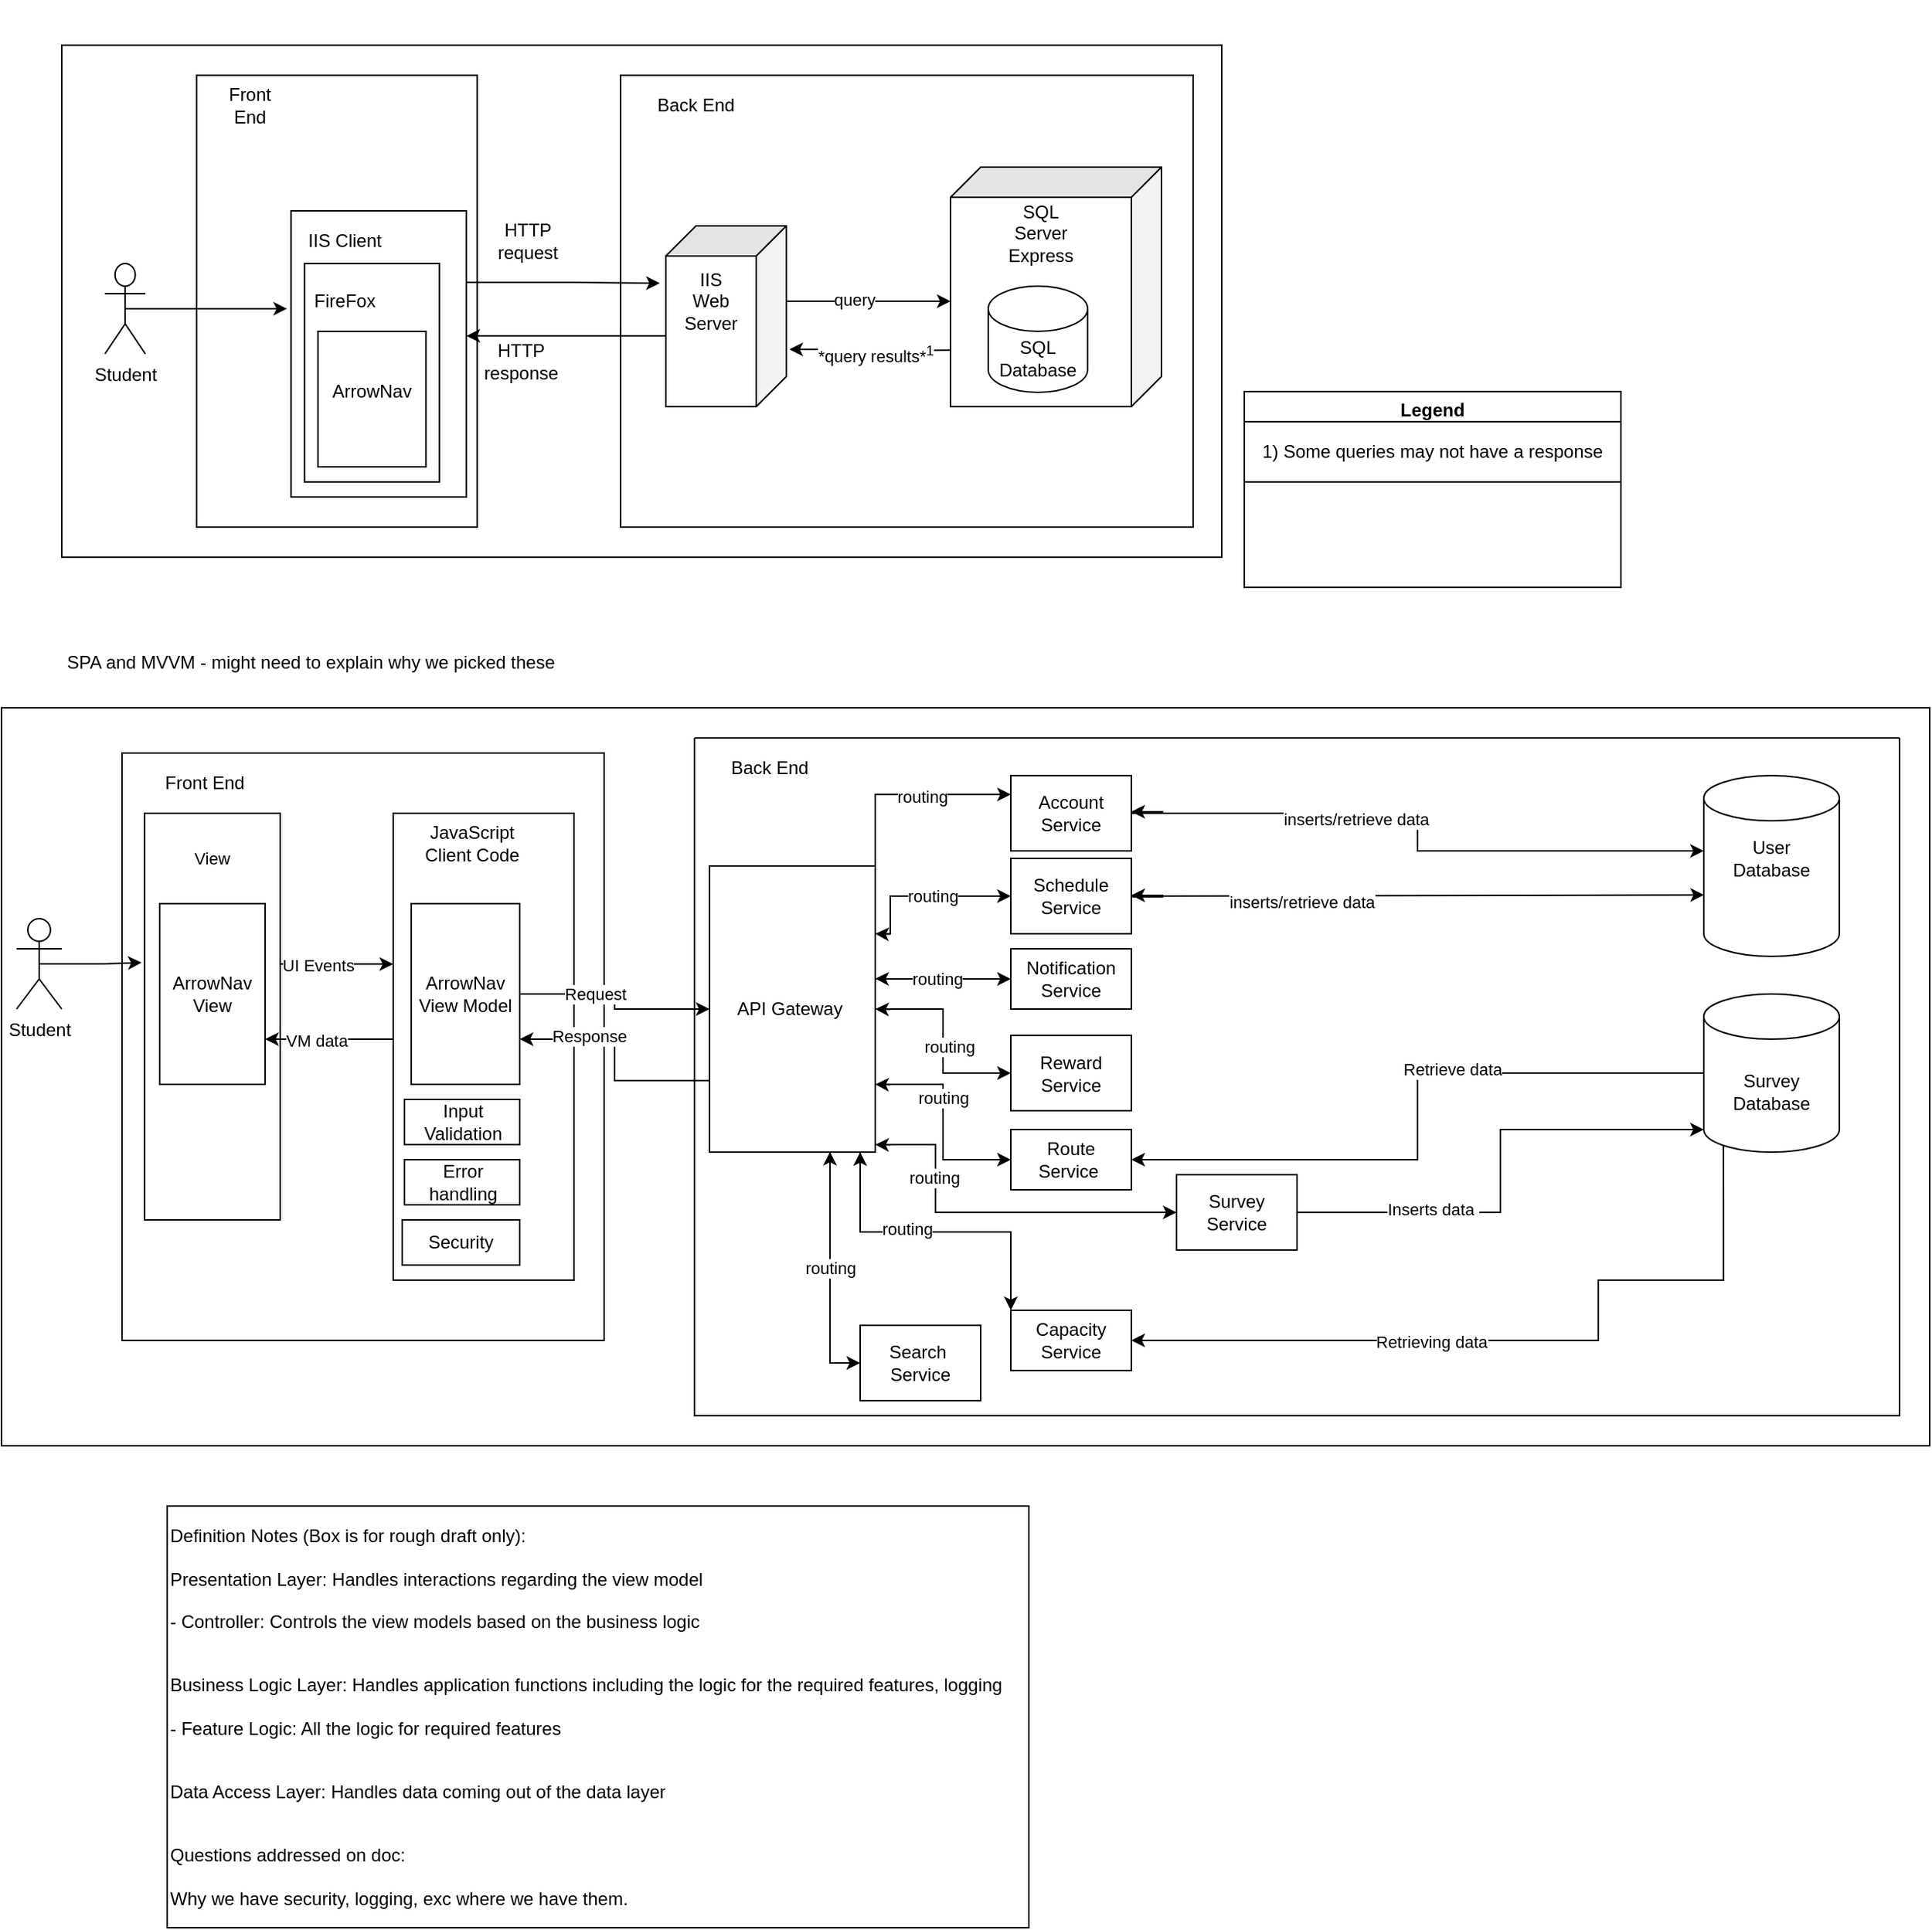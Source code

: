 <mxfile version="15.4.1" type="google" pages="2"><diagram id="nlXUCPR5EnRUPgxsBw5m" name="Page-1"><mxGraphModel dx="1504" dy="642" grid="1" gridSize="10" guides="1" tooltips="1" connect="1" arrows="1" fold="1" page="1" pageScale="1" pageWidth="850" pageHeight="1100" background="none" math="0" shadow="0"><root><mxCell id="0"/><mxCell id="1" parent="0"/><mxCell id="jW0l8zHTGlnpKgaPyBGD-9" value="" style="group" parent="1" vertex="1" connectable="0"><mxGeometry x="80" y="10" width="770" height="370" as="geometry"/></mxCell><mxCell id="jW0l8zHTGlnpKgaPyBGD-4" value="" style="rounded=0;whiteSpace=wrap;html=1;" parent="jW0l8zHTGlnpKgaPyBGD-9" vertex="1"><mxGeometry y="30" width="770" height="340" as="geometry"/></mxCell><mxCell id="jW0l8zHTGlnpKgaPyBGD-13" value="" style="rounded=0;whiteSpace=wrap;html=1;" parent="jW0l8zHTGlnpKgaPyBGD-9" vertex="1"><mxGeometry x="89.535" y="50" width="186.233" height="300" as="geometry"/></mxCell><mxCell id="jW0l8zHTGlnpKgaPyBGD-14" value="Front End" style="text;html=1;strokeColor=none;fillColor=none;align=center;verticalAlign=middle;whiteSpace=wrap;rounded=0;" parent="jW0l8zHTGlnpKgaPyBGD-9" vertex="1"><mxGeometry x="98.488" y="60" width="53.721" height="20" as="geometry"/></mxCell><mxCell id="jW0l8zHTGlnpKgaPyBGD-20" value="" style="rounded=0;whiteSpace=wrap;html=1;" parent="jW0l8zHTGlnpKgaPyBGD-9" vertex="1"><mxGeometry x="152.209" y="140" width="116.395" height="190" as="geometry"/></mxCell><mxCell id="jW0l8zHTGlnpKgaPyBGD-23" value="HTTP request" style="text;html=1;strokeColor=none;fillColor=none;align=center;verticalAlign=middle;whiteSpace=wrap;rounded=0;" parent="jW0l8zHTGlnpKgaPyBGD-9" vertex="1"><mxGeometry x="286.512" y="150" width="44.767" height="20" as="geometry"/></mxCell><mxCell id="jW0l8zHTGlnpKgaPyBGD-24" value="HTTP response" style="text;html=1;strokeColor=none;fillColor=none;align=center;verticalAlign=middle;whiteSpace=wrap;rounded=0;" parent="jW0l8zHTGlnpKgaPyBGD-9" vertex="1"><mxGeometry x="286.512" y="230" width="35.814" height="20" as="geometry"/></mxCell><mxCell id="jW0l8zHTGlnpKgaPyBGD-38" style="edgeStyle=orthogonalEdgeStyle;rounded=0;orthogonalLoop=1;jettySize=auto;html=1;exitX=0.5;exitY=0.5;exitDx=0;exitDy=0;exitPerimeter=0;entryX=-0.023;entryY=0.342;entryDx=0;entryDy=0;entryPerimeter=0;" parent="jW0l8zHTGlnpKgaPyBGD-9" source="jW0l8zHTGlnpKgaPyBGD-26" target="jW0l8zHTGlnpKgaPyBGD-20" edge="1"><mxGeometry relative="1" as="geometry"/></mxCell><mxCell id="jW0l8zHTGlnpKgaPyBGD-26" value="Student" style="shape=umlActor;verticalLabelPosition=bottom;verticalAlign=top;html=1;outlineConnect=0;" parent="jW0l8zHTGlnpKgaPyBGD-9" vertex="1"><mxGeometry x="28.651" y="175" width="26.86" height="60" as="geometry"/></mxCell><mxCell id="jW0l8zHTGlnpKgaPyBGD-27" value="IIS Client" style="text;html=1;strokeColor=none;fillColor=none;align=center;verticalAlign=middle;whiteSpace=wrap;rounded=0;" parent="jW0l8zHTGlnpKgaPyBGD-9" vertex="1"><mxGeometry x="161.163" y="150" width="53.721" height="20" as="geometry"/></mxCell><mxCell id="jW0l8zHTGlnpKgaPyBGD-28" value="" style="rounded=0;whiteSpace=wrap;html=1;" parent="jW0l8zHTGlnpKgaPyBGD-9" vertex="1"><mxGeometry x="161.163" y="175" width="89.535" height="145" as="geometry"/></mxCell><mxCell id="jW0l8zHTGlnpKgaPyBGD-31" value="FireFox" style="text;html=1;strokeColor=none;fillColor=none;align=center;verticalAlign=middle;whiteSpace=wrap;rounded=0;" parent="jW0l8zHTGlnpKgaPyBGD-9" vertex="1"><mxGeometry x="170.116" y="190" width="35.814" height="20" as="geometry"/></mxCell><mxCell id="jW0l8zHTGlnpKgaPyBGD-32" value="" style="rounded=0;whiteSpace=wrap;html=1;" parent="jW0l8zHTGlnpKgaPyBGD-9" vertex="1"><mxGeometry x="170.116" y="220" width="71.628" height="90" as="geometry"/></mxCell><mxCell id="jW0l8zHTGlnpKgaPyBGD-33" value="ArrowNav" style="text;html=1;strokeColor=none;fillColor=none;align=center;verticalAlign=middle;whiteSpace=wrap;rounded=0;" parent="jW0l8zHTGlnpKgaPyBGD-9" vertex="1"><mxGeometry x="188.023" y="250" width="35.814" height="20" as="geometry"/></mxCell><mxCell id="jW0l8zHTGlnpKgaPyBGD-8" value="" style="group" parent="1" vertex="1" connectable="0"><mxGeometry x="451" y="60" width="470" height="300" as="geometry"/></mxCell><mxCell id="jW0l8zHTGlnpKgaPyBGD-6" value="" style="rounded=0;whiteSpace=wrap;html=1;" parent="jW0l8zHTGlnpKgaPyBGD-8" vertex="1"><mxGeometry width="380" height="300" as="geometry"/></mxCell><mxCell id="jW0l8zHTGlnpKgaPyBGD-7" value="Back End" style="text;html=1;strokeColor=none;fillColor=none;align=center;verticalAlign=middle;whiteSpace=wrap;rounded=0;" parent="jW0l8zHTGlnpKgaPyBGD-8" vertex="1"><mxGeometry x="20" y="10" width="60" height="20" as="geometry"/></mxCell><mxCell id="jW0l8zHTGlnpKgaPyBGD-40" style="edgeStyle=orthogonalEdgeStyle;rounded=0;orthogonalLoop=1;jettySize=auto;html=1;exitX=0;exitY=0;exitDx=0;exitDy=82.5;exitPerimeter=0;entryX=0.683;entryY=-0.025;entryDx=0;entryDy=0;entryPerimeter=0;" parent="jW0l8zHTGlnpKgaPyBGD-8" target="jW0l8zHTGlnpKgaPyBGD-11" edge="1"><mxGeometry relative="1" as="geometry"><mxPoint x="219" y="182.5" as="sourcePoint"/></mxGeometry></mxCell><mxCell id="jW0l8zHTGlnpKgaPyBGD-41" value="*query results*&lt;sup&gt;1&lt;/sup&gt;" style="edgeLabel;html=1;align=center;verticalAlign=middle;resizable=0;points=[];" parent="jW0l8zHTGlnpKgaPyBGD-40" vertex="1" connectable="0"><mxGeometry x="0.096" y="4" relative="1" as="geometry"><mxPoint x="8" y="-1" as="offset"/></mxGeometry></mxCell><mxCell id="jW0l8zHTGlnpKgaPyBGD-25" style="edgeStyle=orthogonalEdgeStyle;rounded=0;orthogonalLoop=1;jettySize=auto;html=1;exitX=0;exitY=0;exitDx=50;exitDy=0;exitPerimeter=0;entryX=0;entryY=0.417;entryDx=0;entryDy=0;entryPerimeter=0;" parent="jW0l8zHTGlnpKgaPyBGD-8" source="jW0l8zHTGlnpKgaPyBGD-11" edge="1"><mxGeometry relative="1" as="geometry"><mxPoint x="219" y="150.04" as="targetPoint"/></mxGeometry></mxCell><mxCell id="jW0l8zHTGlnpKgaPyBGD-39" value="query&lt;br&gt;" style="edgeLabel;html=1;align=center;verticalAlign=middle;resizable=0;points=[];" parent="jW0l8zHTGlnpKgaPyBGD-25" vertex="1" connectable="0"><mxGeometry x="-0.178" y="1" relative="1" as="geometry"><mxPoint as="offset"/></mxGeometry></mxCell><mxCell id="jW0l8zHTGlnpKgaPyBGD-11" value="" style="shape=cube;whiteSpace=wrap;html=1;boundedLbl=1;backgroundOutline=1;darkOpacity=0.05;darkOpacity2=0.1;rotation=90;" parent="jW0l8zHTGlnpKgaPyBGD-8" vertex="1"><mxGeometry x="10" y="120" width="120" height="80" as="geometry"/></mxCell><mxCell id="jW0l8zHTGlnpKgaPyBGD-12" value="IIS Web Server" style="text;html=1;strokeColor=none;fillColor=none;align=center;verticalAlign=middle;whiteSpace=wrap;rounded=0;" parent="jW0l8zHTGlnpKgaPyBGD-8" vertex="1"><mxGeometry x="40" y="140" width="40" height="20" as="geometry"/></mxCell><mxCell id="ugOuJGQpC6Af6s9V5aaK-6" value="" style="shape=cube;whiteSpace=wrap;html=1;boundedLbl=1;backgroundOutline=1;darkOpacity=0.05;darkOpacity2=0.1;rotation=90;" parent="jW0l8zHTGlnpKgaPyBGD-8" vertex="1"><mxGeometry x="209.5" y="70.5" width="159" height="140" as="geometry"/></mxCell><mxCell id="ugOuJGQpC6Af6s9V5aaK-18" value="SQL Server Express" style="text;html=1;strokeColor=none;fillColor=none;align=center;verticalAlign=middle;whiteSpace=wrap;rounded=0;" parent="jW0l8zHTGlnpKgaPyBGD-8" vertex="1"><mxGeometry x="249" y="90" width="60" height="30" as="geometry"/></mxCell><mxCell id="ugOuJGQpC6Af6s9V5aaK-5" value="SQL Database" style="shape=cylinder3;whiteSpace=wrap;html=1;boundedLbl=1;backgroundOutline=1;size=15;" parent="jW0l8zHTGlnpKgaPyBGD-8" vertex="1"><mxGeometry x="244" y="140" width="66" height="70.5" as="geometry"/></mxCell><mxCell id="jW0l8zHTGlnpKgaPyBGD-36" style="edgeStyle=orthogonalEdgeStyle;rounded=0;orthogonalLoop=1;jettySize=auto;html=1;exitX=1;exitY=0.25;exitDx=0;exitDy=0;entryX=0.317;entryY=1.05;entryDx=0;entryDy=0;entryPerimeter=0;" parent="1" source="jW0l8zHTGlnpKgaPyBGD-20" target="jW0l8zHTGlnpKgaPyBGD-11" edge="1"><mxGeometry relative="1" as="geometry"/></mxCell><mxCell id="jW0l8zHTGlnpKgaPyBGD-37" style="edgeStyle=orthogonalEdgeStyle;rounded=0;orthogonalLoop=1;jettySize=auto;html=1;exitX=0;exitY=0;exitDx=70;exitDy=80;exitPerimeter=0;entryX=1;entryY=0.437;entryDx=0;entryDy=0;entryPerimeter=0;" parent="1" source="jW0l8zHTGlnpKgaPyBGD-11" target="jW0l8zHTGlnpKgaPyBGD-20" edge="1"><mxGeometry relative="1" as="geometry"><mxPoint x="390" y="230" as="targetPoint"/><Array as="points"><mxPoint x="481" y="233"/></Array></mxGeometry></mxCell><mxCell id="jW0l8zHTGlnpKgaPyBGD-45" value="" style="rounded=0;whiteSpace=wrap;html=1;" parent="1" vertex="1"><mxGeometry x="40" y="480" width="1280" height="490" as="geometry"/></mxCell><mxCell id="jW0l8zHTGlnpKgaPyBGD-47" value="SPA and MVVM - might need to explain why we picked these" style="text;html=1;align=center;verticalAlign=middle;resizable=0;points=[];autosize=1;strokeColor=none;fillColor=none;" parent="1" vertex="1"><mxGeometry x="75" y="440" width="340" height="20" as="geometry"/></mxCell><mxCell id="jW0l8zHTGlnpKgaPyBGD-48" value="" style="swimlane;startSize=0;" parent="1" vertex="1"><mxGeometry x="500" y="500" width="800" height="450" as="geometry"/></mxCell><mxCell id="jW0l8zHTGlnpKgaPyBGD-49" value="Back End" style="text;html=1;strokeColor=none;fillColor=none;align=center;verticalAlign=middle;whiteSpace=wrap;rounded=0;" parent="jW0l8zHTGlnpKgaPyBGD-48" vertex="1"><mxGeometry x="20" y="10" width="60" height="20" as="geometry"/></mxCell><mxCell id="ugOuJGQpC6Af6s9V5aaK-43" value="" style="group" parent="jW0l8zHTGlnpKgaPyBGD-48" vertex="1" connectable="0"><mxGeometry x="670" y="25" width="90" height="250" as="geometry"/></mxCell><mxCell id="jW0l8zHTGlnpKgaPyBGD-50" value="" style="shape=cylinder3;whiteSpace=wrap;html=1;boundedLbl=1;backgroundOutline=1;size=15;" parent="ugOuJGQpC6Af6s9V5aaK-43" vertex="1"><mxGeometry width="90" height="120" as="geometry"/></mxCell><mxCell id="ugOuJGQpC6Af6s9V5aaK-34" value="User Database" style="text;html=1;strokeColor=none;fillColor=none;align=center;verticalAlign=middle;whiteSpace=wrap;rounded=0;" parent="ugOuJGQpC6Af6s9V5aaK-43" vertex="1"><mxGeometry x="15" y="40" width="60" height="30" as="geometry"/></mxCell><mxCell id="hqp8O77ivSaCshjOt2hT-14" value="Survey Database" style="shape=cylinder3;whiteSpace=wrap;html=1;boundedLbl=1;backgroundOutline=1;size=15;" parent="ugOuJGQpC6Af6s9V5aaK-43" vertex="1"><mxGeometry y="145" width="90" height="105" as="geometry"/></mxCell><mxCell id="hqp8O77ivSaCshjOt2hT-1" value="&lt;span&gt;Search&amp;nbsp;&lt;/span&gt;&lt;br&gt;&lt;span&gt;Service&lt;/span&gt;" style="rounded=0;whiteSpace=wrap;html=1;" parent="jW0l8zHTGlnpKgaPyBGD-48" vertex="1"><mxGeometry x="110" y="390" width="80" height="50" as="geometry"/></mxCell><mxCell id="hqp8O77ivSaCshjOt2hT-10" style="edgeStyle=orthogonalEdgeStyle;rounded=0;orthogonalLoop=1;jettySize=auto;html=1;exitX=1;exitY=0.5;exitDx=0;exitDy=0;entryX=0;entryY=0.417;entryDx=0;entryDy=0;entryPerimeter=0;" parent="jW0l8zHTGlnpKgaPyBGD-48" source="hqp8O77ivSaCshjOt2hT-2" target="jW0l8zHTGlnpKgaPyBGD-50" edge="1"><mxGeometry relative="1" as="geometry"/></mxCell><mxCell id="hqp8O77ivSaCshjOt2hT-61" value="inserts/retrieve data" style="edgeLabel;html=1;align=center;verticalAlign=middle;resizable=0;points=[];" parent="hqp8O77ivSaCshjOt2hT-10" connectable="0" vertex="1"><mxGeometry x="-0.263" y="-4" relative="1" as="geometry"><mxPoint as="offset"/></mxGeometry></mxCell><mxCell id="hqp8O77ivSaCshjOt2hT-2" value="&lt;span&gt;Account Service&lt;/span&gt;" style="rounded=0;whiteSpace=wrap;html=1;" parent="jW0l8zHTGlnpKgaPyBGD-48" vertex="1"><mxGeometry x="210" y="25" width="80" height="50" as="geometry"/></mxCell><mxCell id="hqp8O77ivSaCshjOt2hT-11" style="edgeStyle=orthogonalEdgeStyle;rounded=0;orthogonalLoop=1;jettySize=auto;html=1;exitX=1;exitY=0.5;exitDx=0;exitDy=0;entryX=0.002;entryY=0.66;entryDx=0;entryDy=0;entryPerimeter=0;" parent="jW0l8zHTGlnpKgaPyBGD-48" source="hqp8O77ivSaCshjOt2hT-3" target="jW0l8zHTGlnpKgaPyBGD-50" edge="1"><mxGeometry relative="1" as="geometry"><Array as="points"><mxPoint x="670" y="104"/></Array></mxGeometry></mxCell><mxCell id="hqp8O77ivSaCshjOt2hT-62" value="inserts/retrieve data" style="edgeLabel;html=1;align=center;verticalAlign=middle;resizable=0;points=[];" parent="hqp8O77ivSaCshjOt2hT-11" connectable="0" vertex="1"><mxGeometry x="-0.407" y="-4" relative="1" as="geometry"><mxPoint as="offset"/></mxGeometry></mxCell><mxCell id="hqp8O77ivSaCshjOt2hT-3" value="Schedule Service" style="rounded=0;whiteSpace=wrap;html=1;" parent="jW0l8zHTGlnpKgaPyBGD-48" vertex="1"><mxGeometry x="210" y="80" width="80" height="50" as="geometry"/></mxCell><mxCell id="hqp8O77ivSaCshjOt2hT-8" value="Notification Service" style="rounded=0;whiteSpace=wrap;html=1;" parent="jW0l8zHTGlnpKgaPyBGD-48" vertex="1"><mxGeometry x="210" y="140" width="80" height="40" as="geometry"/></mxCell><mxCell id="hqp8O77ivSaCshjOt2hT-9" value="Route Service&amp;nbsp;" style="rounded=0;whiteSpace=wrap;html=1;" parent="jW0l8zHTGlnpKgaPyBGD-48" vertex="1"><mxGeometry x="210" y="260" width="80" height="40" as="geometry"/></mxCell><mxCell id="hqp8O77ivSaCshjOt2hT-4" value="Reward Service" style="rounded=0;whiteSpace=wrap;html=1;" parent="jW0l8zHTGlnpKgaPyBGD-48" vertex="1"><mxGeometry x="210" y="197.5" width="80" height="50" as="geometry"/></mxCell><mxCell id="hqp8O77ivSaCshjOt2hT-13" value="Capacity Service" style="rounded=0;whiteSpace=wrap;html=1;" parent="jW0l8zHTGlnpKgaPyBGD-48" vertex="1"><mxGeometry x="210" y="380" width="80" height="40" as="geometry"/></mxCell><mxCell id="hqp8O77ivSaCshjOt2hT-20" style="edgeStyle=orthogonalEdgeStyle;rounded=0;orthogonalLoop=1;jettySize=auto;html=1;exitX=1;exitY=0.5;exitDx=0;exitDy=0;entryX=0;entryY=1;entryDx=0;entryDy=-15;entryPerimeter=0;" parent="jW0l8zHTGlnpKgaPyBGD-48" source="hqp8O77ivSaCshjOt2hT-18" target="hqp8O77ivSaCshjOt2hT-14" edge="1"><mxGeometry relative="1" as="geometry"/></mxCell><mxCell id="hqp8O77ivSaCshjOt2hT-49" value="Inserts data&amp;nbsp;" style="edgeLabel;html=1;align=center;verticalAlign=middle;resizable=0;points=[];" parent="hqp8O77ivSaCshjOt2hT-20" connectable="0" vertex="1"><mxGeometry x="-0.442" y="2" relative="1" as="geometry"><mxPoint x="-1" as="offset"/></mxGeometry></mxCell><mxCell id="hqp8O77ivSaCshjOt2hT-18" value="Survey Service" style="rounded=0;whiteSpace=wrap;html=1;" parent="jW0l8zHTGlnpKgaPyBGD-48" vertex="1"><mxGeometry x="320" y="290" width="80" height="50" as="geometry"/></mxCell><mxCell id="hqp8O77ivSaCshjOt2hT-23" style="edgeStyle=orthogonalEdgeStyle;rounded=0;orthogonalLoop=1;jettySize=auto;html=1;exitX=1;exitY=0;exitDx=0;exitDy=0;entryX=0;entryY=0.25;entryDx=0;entryDy=0;" parent="jW0l8zHTGlnpKgaPyBGD-48" source="hqp8O77ivSaCshjOt2hT-22" target="hqp8O77ivSaCshjOt2hT-2" edge="1"><mxGeometry relative="1" as="geometry"/></mxCell><mxCell id="hqp8O77ivSaCshjOt2hT-40" value="routing" style="edgeLabel;html=1;align=center;verticalAlign=middle;resizable=0;points=[];" parent="hqp8O77ivSaCshjOt2hT-23" connectable="0" vertex="1"><mxGeometry x="0.145" y="-1" relative="1" as="geometry"><mxPoint as="offset"/></mxGeometry></mxCell><mxCell id="hqp8O77ivSaCshjOt2hT-24" style="edgeStyle=orthogonalEdgeStyle;rounded=0;orthogonalLoop=1;jettySize=auto;html=1;exitX=1;exitY=0.25;exitDx=0;exitDy=0;entryX=0;entryY=0.5;entryDx=0;entryDy=0;" parent="jW0l8zHTGlnpKgaPyBGD-48" source="hqp8O77ivSaCshjOt2hT-22" target="hqp8O77ivSaCshjOt2hT-3" edge="1"><mxGeometry relative="1" as="geometry"><Array as="points"><mxPoint x="120" y="130"/><mxPoint x="130" y="130"/><mxPoint x="130" y="105"/></Array></mxGeometry></mxCell><mxCell id="hqp8O77ivSaCshjOt2hT-41" value="routing" style="edgeLabel;html=1;align=center;verticalAlign=middle;resizable=0;points=[];" parent="hqp8O77ivSaCshjOt2hT-24" connectable="0" vertex="1"><mxGeometry x="0.119" relative="1" as="geometry"><mxPoint as="offset"/></mxGeometry></mxCell><mxCell id="hqp8O77ivSaCshjOt2hT-25" style="edgeStyle=orthogonalEdgeStyle;rounded=0;orthogonalLoop=1;jettySize=auto;html=1;exitX=0.75;exitY=1;exitDx=0;exitDy=0;entryX=0;entryY=0.5;entryDx=0;entryDy=0;" parent="jW0l8zHTGlnpKgaPyBGD-48" source="hqp8O77ivSaCshjOt2hT-22" target="hqp8O77ivSaCshjOt2hT-1" edge="1"><mxGeometry relative="1" as="geometry"><Array as="points"><mxPoint x="90" y="275"/><mxPoint x="90" y="415"/></Array></mxGeometry></mxCell><mxCell id="hqp8O77ivSaCshjOt2hT-47" value="routing" style="edgeLabel;html=1;align=center;verticalAlign=middle;resizable=0;points=[];" parent="hqp8O77ivSaCshjOt2hT-25" connectable="0" vertex="1"><mxGeometry x="-0.028" relative="1" as="geometry"><mxPoint as="offset"/></mxGeometry></mxCell><mxCell id="hqp8O77ivSaCshjOt2hT-26" style="edgeStyle=orthogonalEdgeStyle;rounded=0;orthogonalLoop=1;jettySize=auto;html=1;exitX=1;exitY=1;exitDx=0;exitDy=0;entryX=0;entryY=0.5;entryDx=0;entryDy=0;" parent="jW0l8zHTGlnpKgaPyBGD-48" source="hqp8O77ivSaCshjOt2hT-22" target="hqp8O77ivSaCshjOt2hT-18" edge="1"><mxGeometry relative="1" as="geometry"><Array as="points"><mxPoint x="120" y="270"/><mxPoint x="160" y="270"/><mxPoint x="160" y="315"/></Array></mxGeometry></mxCell><mxCell id="hqp8O77ivSaCshjOt2hT-45" value="routing" style="edgeLabel;html=1;align=center;verticalAlign=middle;resizable=0;points=[];" parent="hqp8O77ivSaCshjOt2hT-26" connectable="0" vertex="1"><mxGeometry x="-0.466" y="-1" relative="1" as="geometry"><mxPoint as="offset"/></mxGeometry></mxCell><mxCell id="hqp8O77ivSaCshjOt2hT-34" style="edgeStyle=orthogonalEdgeStyle;rounded=0;orthogonalLoop=1;jettySize=auto;html=1;exitX=1;exitY=0.75;exitDx=0;exitDy=0;" parent="jW0l8zHTGlnpKgaPyBGD-48" source="hqp8O77ivSaCshjOt2hT-22" target="hqp8O77ivSaCshjOt2hT-9" edge="1"><mxGeometry relative="1" as="geometry"><Array as="points"><mxPoint x="120" y="230"/><mxPoint x="165" y="230"/><mxPoint x="165" y="280"/></Array></mxGeometry></mxCell><mxCell id="hqp8O77ivSaCshjOt2hT-44" value="routing" style="edgeLabel;html=1;align=center;verticalAlign=middle;resizable=0;points=[];" parent="hqp8O77ivSaCshjOt2hT-34" connectable="0" vertex="1"><mxGeometry x="-0.217" relative="1" as="geometry"><mxPoint as="offset"/></mxGeometry></mxCell><mxCell id="hqp8O77ivSaCshjOt2hT-36" style="edgeStyle=orthogonalEdgeStyle;rounded=0;orthogonalLoop=1;jettySize=auto;html=1;exitX=1;exitY=0.25;exitDx=0;exitDy=0;entryX=0;entryY=0.5;entryDx=0;entryDy=0;" parent="jW0l8zHTGlnpKgaPyBGD-48" source="hqp8O77ivSaCshjOt2hT-22" target="hqp8O77ivSaCshjOt2hT-8" edge="1"><mxGeometry relative="1" as="geometry"><Array as="points"><mxPoint x="120" y="160"/></Array></mxGeometry></mxCell><mxCell id="hqp8O77ivSaCshjOt2hT-42" value="routing" style="edgeLabel;html=1;align=center;verticalAlign=middle;resizable=0;points=[];" parent="hqp8O77ivSaCshjOt2hT-36" connectable="0" vertex="1"><mxGeometry x="-0.081" y="1" relative="1" as="geometry"><mxPoint x="14" y="1" as="offset"/></mxGeometry></mxCell><mxCell id="hqp8O77ivSaCshjOt2hT-37" style="edgeStyle=orthogonalEdgeStyle;rounded=0;orthogonalLoop=1;jettySize=auto;html=1;exitX=1;exitY=0.5;exitDx=0;exitDy=0;entryX=0;entryY=0.5;entryDx=0;entryDy=0;" parent="jW0l8zHTGlnpKgaPyBGD-48" source="hqp8O77ivSaCshjOt2hT-22" target="hqp8O77ivSaCshjOt2hT-4" edge="1"><mxGeometry relative="1" as="geometry"/></mxCell><mxCell id="hqp8O77ivSaCshjOt2hT-43" value="routing" style="edgeLabel;html=1;align=center;verticalAlign=middle;resizable=0;points=[];" parent="hqp8O77ivSaCshjOt2hT-37" connectable="0" vertex="1"><mxGeometry x="0.204" y="4" relative="1" as="geometry"><mxPoint y="-10" as="offset"/></mxGeometry></mxCell><mxCell id="hqp8O77ivSaCshjOt2hT-39" style="edgeStyle=orthogonalEdgeStyle;rounded=0;orthogonalLoop=1;jettySize=auto;html=1;exitX=1;exitY=1;exitDx=0;exitDy=0;entryX=0;entryY=0;entryDx=0;entryDy=0;" parent="jW0l8zHTGlnpKgaPyBGD-48" source="hqp8O77ivSaCshjOt2hT-22" target="hqp8O77ivSaCshjOt2hT-13" edge="1"><mxGeometry relative="1" as="geometry"><Array as="points"><mxPoint x="110" y="275"/><mxPoint x="110" y="328"/><mxPoint x="210" y="328"/></Array></mxGeometry></mxCell><mxCell id="hqp8O77ivSaCshjOt2hT-46" value="routing" style="edgeLabel;html=1;align=center;verticalAlign=middle;resizable=0;points=[];" parent="hqp8O77ivSaCshjOt2hT-39" connectable="0" vertex="1"><mxGeometry x="-0.255" y="2" relative="1" as="geometry"><mxPoint x="14" as="offset"/></mxGeometry></mxCell><mxCell id="hqp8O77ivSaCshjOt2hT-22" value="API Gateway&amp;nbsp;" style="rounded=0;whiteSpace=wrap;html=1;" parent="jW0l8zHTGlnpKgaPyBGD-48" vertex="1"><mxGeometry x="10" y="85" width="110" height="190" as="geometry"/></mxCell><mxCell id="hqp8O77ivSaCshjOt2hT-55" style="edgeStyle=orthogonalEdgeStyle;rounded=0;orthogonalLoop=1;jettySize=auto;html=1;exitX=0.145;exitY=1;exitDx=0;exitDy=-4.35;exitPerimeter=0;entryX=1;entryY=0.5;entryDx=0;entryDy=0;" parent="jW0l8zHTGlnpKgaPyBGD-48" source="hqp8O77ivSaCshjOt2hT-14" target="hqp8O77ivSaCshjOt2hT-13" edge="1"><mxGeometry relative="1" as="geometry"><Array as="points"><mxPoint x="683" y="360"/><mxPoint x="600" y="360"/><mxPoint x="600" y="400"/></Array></mxGeometry></mxCell><mxCell id="hqp8O77ivSaCshjOt2hT-56" value="Retrieving data" style="edgeLabel;html=1;align=center;verticalAlign=middle;resizable=0;points=[];" parent="hqp8O77ivSaCshjOt2hT-55" connectable="0" vertex="1"><mxGeometry x="0.24" y="1" relative="1" as="geometry"><mxPoint as="offset"/></mxGeometry></mxCell><mxCell id="hqp8O77ivSaCshjOt2hT-59" style="edgeStyle=orthogonalEdgeStyle;rounded=0;orthogonalLoop=1;jettySize=auto;html=1;exitX=0;exitY=0.5;exitDx=0;exitDy=0;exitPerimeter=0;entryX=1;entryY=0.5;entryDx=0;entryDy=0;" parent="jW0l8zHTGlnpKgaPyBGD-48" source="hqp8O77ivSaCshjOt2hT-14" target="hqp8O77ivSaCshjOt2hT-9" edge="1"><mxGeometry relative="1" as="geometry"/></mxCell><mxCell id="hqp8O77ivSaCshjOt2hT-60" value="Retrieve data" style="edgeLabel;html=1;align=center;verticalAlign=middle;resizable=0;points=[];" parent="hqp8O77ivSaCshjOt2hT-59" connectable="0" vertex="1"><mxGeometry x="-0.235" y="-3" relative="1" as="geometry"><mxPoint as="offset"/></mxGeometry></mxCell><mxCell id="wwNzRpcztf_EszDjEwEO-1" style="edgeStyle=orthogonalEdgeStyle;rounded=0;orthogonalLoop=1;jettySize=auto;html=1;exitX=1;exitY=0.5;exitDx=0;exitDy=0;" parent="jW0l8zHTGlnpKgaPyBGD-48" edge="1"><mxGeometry relative="1" as="geometry"><Array as="points"><mxPoint x="310.7" y="105.5"/><mxPoint x="310.7" y="104.5"/></Array><mxPoint x="290.7" y="105.5" as="sourcePoint"/><mxPoint x="290.002" y="104.5" as="targetPoint"/></mxGeometry></mxCell><mxCell id="wwNzRpcztf_EszDjEwEO-3" style="edgeStyle=orthogonalEdgeStyle;rounded=0;orthogonalLoop=1;jettySize=auto;html=1;exitX=1;exitY=0.5;exitDx=0;exitDy=0;" parent="jW0l8zHTGlnpKgaPyBGD-48" edge="1"><mxGeometry relative="1" as="geometry"><Array as="points"><mxPoint x="310.7" y="50"/><mxPoint x="310.7" y="49"/></Array><mxPoint x="290.7" y="50" as="sourcePoint"/><mxPoint x="290.002" y="49" as="targetPoint"/></mxGeometry></mxCell><mxCell id="wwNzRpcztf_EszDjEwEO-4" style="edgeStyle=orthogonalEdgeStyle;rounded=0;orthogonalLoop=1;jettySize=auto;html=1;" parent="jW0l8zHTGlnpKgaPyBGD-48" edge="1"><mxGeometry relative="1" as="geometry"><Array as="points"><mxPoint x="120" y="159.52"/></Array><mxPoint x="130" y="160" as="sourcePoint"/><mxPoint x="120" y="159.76" as="targetPoint"/></mxGeometry></mxCell><mxCell id="wwNzRpcztf_EszDjEwEO-6" style="edgeStyle=orthogonalEdgeStyle;rounded=0;orthogonalLoop=1;jettySize=auto;html=1;" parent="jW0l8zHTGlnpKgaPyBGD-48" edge="1"><mxGeometry relative="1" as="geometry"><Array as="points"><mxPoint x="125" y="130"/></Array><mxPoint x="130" y="130.24" as="sourcePoint"/><mxPoint x="120" y="130.0" as="targetPoint"/></mxGeometry></mxCell><mxCell id="wwNzRpcztf_EszDjEwEO-15" style="edgeStyle=orthogonalEdgeStyle;rounded=0;orthogonalLoop=1;jettySize=auto;html=1;" parent="jW0l8zHTGlnpKgaPyBGD-48" edge="1"><mxGeometry relative="1" as="geometry"><Array as="points"><mxPoint x="90" y="274.52"/></Array><mxPoint x="90" y="280" as="sourcePoint"/><mxPoint x="90" y="274.76" as="targetPoint"/></mxGeometry></mxCell><mxCell id="wwNzRpcztf_EszDjEwEO-16" style="edgeStyle=orthogonalEdgeStyle;rounded=0;orthogonalLoop=1;jettySize=auto;html=1;" parent="jW0l8zHTGlnpKgaPyBGD-48" edge="1"><mxGeometry relative="1" as="geometry"><Array as="points"><mxPoint x="110" y="274.76"/></Array><mxPoint x="110" y="280.24" as="sourcePoint"/><mxPoint x="110" y="275.0" as="targetPoint"/></mxGeometry></mxCell><mxCell id="jW0l8zHTGlnpKgaPyBGD-51" value="Student" style="shape=umlActor;verticalLabelPosition=bottom;verticalAlign=top;html=1;outlineConnect=0;" parent="1" vertex="1"><mxGeometry x="50" y="620" width="30" height="60" as="geometry"/></mxCell><mxCell id="jW0l8zHTGlnpKgaPyBGD-53" value="" style="rounded=0;whiteSpace=wrap;html=1;" parent="1" vertex="1"><mxGeometry x="120" y="510" width="320" height="390" as="geometry"/></mxCell><mxCell id="jW0l8zHTGlnpKgaPyBGD-54" value="Front End" style="text;html=1;strokeColor=none;fillColor=none;align=center;verticalAlign=middle;whiteSpace=wrap;rounded=0;" parent="1" vertex="1"><mxGeometry x="145" y="520" width="60" height="20" as="geometry"/></mxCell><mxCell id="jW0l8zHTGlnpKgaPyBGD-67" style="edgeStyle=orthogonalEdgeStyle;rounded=0;orthogonalLoop=1;jettySize=auto;html=1;exitX=1;exitY=0.5;exitDx=0;exitDy=0;entryX=0;entryY=0.323;entryDx=0;entryDy=0;entryPerimeter=0;" parent="1" source="jW0l8zHTGlnpKgaPyBGD-55" target="jW0l8zHTGlnpKgaPyBGD-58" edge="1"><mxGeometry relative="1" as="geometry"><Array as="points"><mxPoint x="225" y="650"/></Array></mxGeometry></mxCell><mxCell id="hqp8O77ivSaCshjOt2hT-64" value="UI Events" style="edgeLabel;html=1;align=center;verticalAlign=middle;resizable=0;points=[];" parent="jW0l8zHTGlnpKgaPyBGD-67" connectable="0" vertex="1"><mxGeometry x="0.086" y="-1" relative="1" as="geometry"><mxPoint as="offset"/></mxGeometry></mxCell><mxCell id="jW0l8zHTGlnpKgaPyBGD-55" value="" style="rounded=0;whiteSpace=wrap;html=1;" parent="1" vertex="1"><mxGeometry x="135" y="550" width="90" height="270" as="geometry"/></mxCell><mxCell id="jW0l8zHTGlnpKgaPyBGD-56" value="&lt;span style=&quot;font-size: 11px ; background-color: rgb(255 , 255 , 255)&quot;&gt;View&lt;/span&gt;" style="text;html=1;strokeColor=none;fillColor=none;align=center;verticalAlign=middle;whiteSpace=wrap;rounded=0;" parent="1" vertex="1"><mxGeometry x="140" y="570" width="80" height="20" as="geometry"/></mxCell><mxCell id="jW0l8zHTGlnpKgaPyBGD-57" value="ArrowNav View" style="rounded=0;whiteSpace=wrap;html=1;" parent="1" vertex="1"><mxGeometry x="145" y="610" width="70" height="120" as="geometry"/></mxCell><mxCell id="jW0l8zHTGlnpKgaPyBGD-73" style="edgeStyle=orthogonalEdgeStyle;rounded=0;orthogonalLoop=1;jettySize=auto;html=1;exitX=0;exitY=0.25;exitDx=0;exitDy=0;entryX=1;entryY=0.75;entryDx=0;entryDy=0;" parent="1" source="jW0l8zHTGlnpKgaPyBGD-58" target="jW0l8zHTGlnpKgaPyBGD-57" edge="1"><mxGeometry relative="1" as="geometry"><mxPoint x="250" y="690" as="targetPoint"/><Array as="points"><mxPoint x="320" y="628"/><mxPoint x="320" y="700"/></Array></mxGeometry></mxCell><mxCell id="hqp8O77ivSaCshjOt2hT-65" value="VM data" style="edgeLabel;html=1;align=center;verticalAlign=middle;resizable=0;points=[];" parent="jW0l8zHTGlnpKgaPyBGD-73" connectable="0" vertex="1"><mxGeometry x="0.659" y="1" relative="1" as="geometry"><mxPoint as="offset"/></mxGeometry></mxCell><mxCell id="jW0l8zHTGlnpKgaPyBGD-58" value="" style="rounded=0;whiteSpace=wrap;html=1;container=1;" parent="1" vertex="1"><mxGeometry x="300" y="550" width="120" height="310" as="geometry"/></mxCell><mxCell id="jW0l8zHTGlnpKgaPyBGD-59" value="JavaScript Client Code" style="text;html=1;strokeColor=none;fillColor=none;align=center;verticalAlign=middle;whiteSpace=wrap;rounded=0;" parent="jW0l8zHTGlnpKgaPyBGD-58" vertex="1"><mxGeometry x="15" y="10" width="75" height="20" as="geometry"/></mxCell><mxCell id="jW0l8zHTGlnpKgaPyBGD-63" value="ArrowNav View Model" style="rounded=0;whiteSpace=wrap;html=1;" parent="jW0l8zHTGlnpKgaPyBGD-58" vertex="1"><mxGeometry x="12" y="60" width="72" height="120" as="geometry"/></mxCell><mxCell id="jW0l8zHTGlnpKgaPyBGD-86" value="Input Validation" style="rounded=0;whiteSpace=wrap;html=1;" parent="jW0l8zHTGlnpKgaPyBGD-58" vertex="1"><mxGeometry x="7.5" y="190" width="76.5" height="30" as="geometry"/></mxCell><mxCell id="jW0l8zHTGlnpKgaPyBGD-96" value="Error handling" style="rounded=0;whiteSpace=wrap;html=1;" parent="jW0l8zHTGlnpKgaPyBGD-58" vertex="1"><mxGeometry x="7.5" y="230" width="76.5" height="30" as="geometry"/></mxCell><mxCell id="jW0l8zHTGlnpKgaPyBGD-105" value="Security" style="rounded=0;whiteSpace=wrap;html=1;" parent="jW0l8zHTGlnpKgaPyBGD-58" vertex="1"><mxGeometry x="6" y="270" width="78" height="30" as="geometry"/></mxCell><mxCell id="jW0l8zHTGlnpKgaPyBGD-66" style="edgeStyle=orthogonalEdgeStyle;rounded=0;orthogonalLoop=1;jettySize=auto;html=1;exitX=0.5;exitY=0.5;exitDx=0;exitDy=0;exitPerimeter=0;entryX=-0.022;entryY=0.367;entryDx=0;entryDy=0;entryPerimeter=0;" parent="1" source="jW0l8zHTGlnpKgaPyBGD-51" target="jW0l8zHTGlnpKgaPyBGD-55" edge="1"><mxGeometry relative="1" as="geometry"/></mxCell><mxCell id="owJokUSUgELnqrc1rlqL-1" value="Legend" style="swimlane;" parent="1" vertex="1"><mxGeometry x="865" y="270" width="250" height="130" as="geometry"><mxRectangle x="820" y="30" width="80" height="23" as="alternateBounds"/></mxGeometry></mxCell><mxCell id="ugOuJGQpC6Af6s9V5aaK-2" value="1) Some queries may not have a response" style="rounded=0;whiteSpace=wrap;html=1;" parent="owJokUSUgELnqrc1rlqL-1" vertex="1"><mxGeometry y="20" width="250" height="40" as="geometry"/></mxCell><mxCell id="ugOuJGQpC6Af6s9V5aaK-84" value="&lt;p style=&quot;margin: 0px ; font-stretch: normal ; line-height: normal&quot;&gt;Definition Notes (Box is for rough draft only):&amp;nbsp;&lt;/p&gt;&lt;br&gt;&lt;p style=&quot;margin: 0px ; font-stretch: normal ; line-height: normal&quot;&gt;Presentation Layer: Handles interactions regarding the view model&amp;nbsp;&lt;/p&gt;&lt;br&gt;&lt;p style=&quot;margin: 0px ; font-stretch: normal ; line-height: normal&quot;&gt;- Controller: Controls the view models based on the business logic&amp;nbsp;&lt;/p&gt;&lt;p style=&quot;margin: 0px ; font-stretch: normal ; line-height: normal ; min-height: 14px&quot;&gt;&lt;br&gt;&lt;/p&gt;&lt;br&gt;&lt;p style=&quot;margin: 0px ; font-stretch: normal ; line-height: normal&quot;&gt;Business Logic Layer: Handles application functions including the logic for the required features, logging&amp;nbsp;&lt;/p&gt;&lt;br&gt;&lt;p style=&quot;margin: 0px ; font-stretch: normal ; line-height: normal&quot;&gt;- Feature Logic: All the logic for required features&lt;/p&gt;&lt;p style=&quot;margin: 0px ; font-stretch: normal ; line-height: normal ; min-height: 14px&quot;&gt;&lt;br&gt;&lt;/p&gt;&lt;br&gt;&lt;p style=&quot;margin: 0px ; font-stretch: normal ; line-height: normal&quot;&gt;Data Access Layer: Handles data coming out of the data layer&lt;/p&gt;&lt;p style=&quot;margin: 0px ; font-stretch: normal ; line-height: normal ; min-height: 14px&quot;&gt;&lt;br&gt;&lt;/p&gt;&lt;br&gt;&lt;p style=&quot;margin: 0px ; font-stretch: normal ; line-height: normal&quot;&gt;Questions addressed on doc:&amp;nbsp;&lt;/p&gt;&lt;br&gt;&lt;p style=&quot;margin: 0px ; font-stretch: normal ; line-height: normal&quot;&gt;Why we have security, logging, exc where we have them.&lt;/p&gt;" style="rounded=0;whiteSpace=wrap;html=1;align=left;" parent="1" vertex="1"><mxGeometry x="150" y="1010" width="572" height="280" as="geometry"/></mxCell><mxCell id="hqp8O77ivSaCshjOt2hT-35" style="edgeStyle=orthogonalEdgeStyle;rounded=0;orthogonalLoop=1;jettySize=auto;html=1;exitX=1;exitY=0.5;exitDx=0;exitDy=0;entryX=0;entryY=0.5;entryDx=0;entryDy=0;" parent="1" source="jW0l8zHTGlnpKgaPyBGD-63" target="hqp8O77ivSaCshjOt2hT-22" edge="1"><mxGeometry relative="1" as="geometry"/></mxCell><mxCell id="hqp8O77ivSaCshjOt2hT-67" value="Request" style="edgeLabel;html=1;align=center;verticalAlign=middle;resizable=0;points=[];" parent="hqp8O77ivSaCshjOt2hT-35" connectable="0" vertex="1"><mxGeometry x="-0.271" relative="1" as="geometry"><mxPoint as="offset"/></mxGeometry></mxCell><mxCell id="hqp8O77ivSaCshjOt2hT-66" style="edgeStyle=orthogonalEdgeStyle;rounded=0;orthogonalLoop=1;jettySize=auto;html=1;exitX=0;exitY=0.75;exitDx=0;exitDy=0;entryX=1;entryY=0.75;entryDx=0;entryDy=0;" parent="1" source="hqp8O77ivSaCshjOt2hT-22" target="jW0l8zHTGlnpKgaPyBGD-63" edge="1"><mxGeometry relative="1" as="geometry"/></mxCell><mxCell id="hqp8O77ivSaCshjOt2hT-68" value="Response" style="edgeLabel;html=1;align=center;verticalAlign=middle;resizable=0;points=[];" parent="hqp8O77ivSaCshjOt2hT-66" connectable="0" vertex="1"><mxGeometry x="0.4" y="-2" relative="1" as="geometry"><mxPoint as="offset"/></mxGeometry></mxCell><mxCell id="wwNzRpcztf_EszDjEwEO-8" style="edgeStyle=orthogonalEdgeStyle;rounded=0;orthogonalLoop=1;jettySize=auto;html=1;" parent="1" edge="1"><mxGeometry relative="1" as="geometry"><Array as="points"><mxPoint x="620" y="679.76"/></Array><mxPoint x="630" y="680.24" as="sourcePoint"/><mxPoint x="620" y="680.0" as="targetPoint"/></mxGeometry></mxCell><mxCell id="wwNzRpcztf_EszDjEwEO-9" style="edgeStyle=orthogonalEdgeStyle;rounded=0;orthogonalLoop=1;jettySize=auto;html=1;" parent="1" edge="1"><mxGeometry relative="1" as="geometry"><Array as="points"><mxPoint x="620" y="729.76"/></Array><mxPoint x="630" y="730.24" as="sourcePoint"/><mxPoint x="620" y="730.0" as="targetPoint"/></mxGeometry></mxCell><mxCell id="wwNzRpcztf_EszDjEwEO-10" style="edgeStyle=orthogonalEdgeStyle;rounded=0;orthogonalLoop=1;jettySize=auto;html=1;" parent="1" edge="1"><mxGeometry relative="1" as="geometry"><Array as="points"><mxPoint x="620" y="769.76"/></Array><mxPoint x="630" y="770.24" as="sourcePoint"/><mxPoint x="620" y="770.0" as="targetPoint"/></mxGeometry></mxCell></root></mxGraphModel></diagram><diagram id="AkhGYojn30EtJYYSsBAs" name="Page-2"><mxGraphModel dx="1730" dy="910" grid="1" gridSize="10" guides="1" tooltips="1" connect="1" arrows="1" fold="1" page="1" pageScale="1" pageWidth="850" pageHeight="1100" math="0" shadow="0"><root><mxCell id="Og8V1vFVvm_HVoc2D3kh-0"/><mxCell id="Og8V1vFVvm_HVoc2D3kh-1" parent="Og8V1vFVvm_HVoc2D3kh-0"/><mxCell id="ZirfafysE5w5PA14DzdK-0" value="" style="group" vertex="1" connectable="0" parent="Og8V1vFVvm_HVoc2D3kh-1"><mxGeometry x="80" y="10" width="710" height="370" as="geometry"/></mxCell><mxCell id="ZirfafysE5w5PA14DzdK-1" value="" style="rounded=0;whiteSpace=wrap;html=1;" vertex="1" parent="ZirfafysE5w5PA14DzdK-0"><mxGeometry y="30" width="710" height="340" as="geometry"/></mxCell><mxCell id="ZirfafysE5w5PA14DzdK-2" value="Hardware" style="text;html=1;strokeColor=none;fillColor=none;align=center;verticalAlign=middle;whiteSpace=wrap;rounded=0;" vertex="1" parent="ZirfafysE5w5PA14DzdK-0"><mxGeometry x="-29.087" y="30" width="129.091" height="20" as="geometry"/></mxCell><mxCell id="ZirfafysE5w5PA14DzdK-3" value="" style="rounded=0;whiteSpace=wrap;html=1;" vertex="1" parent="ZirfafysE5w5PA14DzdK-0"><mxGeometry x="100" y="50" width="208" height="300" as="geometry"/></mxCell><mxCell id="ZirfafysE5w5PA14DzdK-4" value="Front End" style="text;html=1;strokeColor=none;fillColor=none;align=center;verticalAlign=middle;whiteSpace=wrap;rounded=0;" vertex="1" parent="ZirfafysE5w5PA14DzdK-0"><mxGeometry x="110" y="60" width="60" height="20" as="geometry"/></mxCell><mxCell id="ZirfafysE5w5PA14DzdK-5" value="" style="rounded=0;whiteSpace=wrap;html=1;" vertex="1" parent="ZirfafysE5w5PA14DzdK-0"><mxGeometry x="170" y="140" width="130" height="190" as="geometry"/></mxCell><mxCell id="ZirfafysE5w5PA14DzdK-6" value="HTTP request" style="text;html=1;strokeColor=none;fillColor=none;align=center;verticalAlign=middle;whiteSpace=wrap;rounded=0;" vertex="1" parent="ZirfafysE5w5PA14DzdK-0"><mxGeometry x="320" y="150" width="50" height="20" as="geometry"/></mxCell><mxCell id="ZirfafysE5w5PA14DzdK-7" value="HTTP response" style="text;html=1;strokeColor=none;fillColor=none;align=center;verticalAlign=middle;whiteSpace=wrap;rounded=0;" vertex="1" parent="ZirfafysE5w5PA14DzdK-0"><mxGeometry x="320" y="230" width="40" height="20" as="geometry"/></mxCell><mxCell id="ZirfafysE5w5PA14DzdK-8" style="edgeStyle=orthogonalEdgeStyle;rounded=0;orthogonalLoop=1;jettySize=auto;html=1;exitX=0.5;exitY=0.5;exitDx=0;exitDy=0;exitPerimeter=0;entryX=-0.023;entryY=0.342;entryDx=0;entryDy=0;entryPerimeter=0;" edge="1" parent="ZirfafysE5w5PA14DzdK-0" source="ZirfafysE5w5PA14DzdK-9" target="ZirfafysE5w5PA14DzdK-5"><mxGeometry relative="1" as="geometry"/></mxCell><mxCell id="ZirfafysE5w5PA14DzdK-9" value="Student" style="shape=umlActor;verticalLabelPosition=bottom;verticalAlign=top;html=1;outlineConnect=0;" vertex="1" parent="ZirfafysE5w5PA14DzdK-0"><mxGeometry x="32" y="175" width="30" height="60" as="geometry"/></mxCell><mxCell id="ZirfafysE5w5PA14DzdK-10" value="Client" style="text;html=1;strokeColor=none;fillColor=none;align=center;verticalAlign=middle;whiteSpace=wrap;rounded=0;" vertex="1" parent="ZirfafysE5w5PA14DzdK-0"><mxGeometry x="180" y="150" width="40" height="20" as="geometry"/></mxCell><mxCell id="ZirfafysE5w5PA14DzdK-11" value="" style="rounded=0;whiteSpace=wrap;html=1;" vertex="1" parent="ZirfafysE5w5PA14DzdK-0"><mxGeometry x="180" y="175" width="100" height="145" as="geometry"/></mxCell><mxCell id="ZirfafysE5w5PA14DzdK-12" value="FireFox" style="text;html=1;strokeColor=none;fillColor=none;align=center;verticalAlign=middle;whiteSpace=wrap;rounded=0;" vertex="1" parent="ZirfafysE5w5PA14DzdK-0"><mxGeometry x="190" y="190" width="40" height="20" as="geometry"/></mxCell><mxCell id="ZirfafysE5w5PA14DzdK-13" value="" style="rounded=0;whiteSpace=wrap;html=1;" vertex="1" parent="ZirfafysE5w5PA14DzdK-0"><mxGeometry x="190" y="220" width="80" height="90" as="geometry"/></mxCell><mxCell id="ZirfafysE5w5PA14DzdK-14" value="ArrowNav" style="text;html=1;strokeColor=none;fillColor=none;align=center;verticalAlign=middle;whiteSpace=wrap;rounded=0;" vertex="1" parent="ZirfafysE5w5PA14DzdK-0"><mxGeometry x="210" y="250" width="40" height="20" as="geometry"/></mxCell><mxCell id="ZirfafysE5w5PA14DzdK-15" value="" style="group" vertex="1" connectable="0" parent="Og8V1vFVvm_HVoc2D3kh-1"><mxGeometry x="451" y="60" width="320" height="300" as="geometry"/></mxCell><mxCell id="ZirfafysE5w5PA14DzdK-16" value="" style="rounded=0;whiteSpace=wrap;html=1;" vertex="1" parent="ZirfafysE5w5PA14DzdK-15"><mxGeometry width="320" height="300" as="geometry"/></mxCell><mxCell id="ZirfafysE5w5PA14DzdK-17" value="Back End" style="text;html=1;strokeColor=none;fillColor=none;align=center;verticalAlign=middle;whiteSpace=wrap;rounded=0;" vertex="1" parent="ZirfafysE5w5PA14DzdK-15"><mxGeometry x="20" y="10" width="60" height="20" as="geometry"/></mxCell><mxCell id="ZirfafysE5w5PA14DzdK-18" style="edgeStyle=orthogonalEdgeStyle;rounded=0;orthogonalLoop=1;jettySize=auto;html=1;exitX=0;exitY=0;exitDx=0;exitDy=82.5;exitPerimeter=0;entryX=0.683;entryY=-0.025;entryDx=0;entryDy=0;entryPerimeter=0;" edge="1" parent="ZirfafysE5w5PA14DzdK-15" source="ZirfafysE5w5PA14DzdK-20" target="ZirfafysE5w5PA14DzdK-23"><mxGeometry relative="1" as="geometry"/></mxCell><mxCell id="ZirfafysE5w5PA14DzdK-19" value="*query results*&lt;sup&gt;1&lt;/sup&gt;" style="edgeLabel;html=1;align=center;verticalAlign=middle;resizable=0;points=[];" vertex="1" connectable="0" parent="ZirfafysE5w5PA14DzdK-18"><mxGeometry x="0.096" y="4" relative="1" as="geometry"><mxPoint x="8" y="-1" as="offset"/></mxGeometry></mxCell><mxCell id="ZirfafysE5w5PA14DzdK-20" value="SQL Database" style="shape=cylinder3;whiteSpace=wrap;html=1;boundedLbl=1;backgroundOutline=1;size=15;" vertex="1" parent="ZirfafysE5w5PA14DzdK-15"><mxGeometry x="219" y="100" width="90" height="120" as="geometry"/></mxCell><mxCell id="ZirfafysE5w5PA14DzdK-21" style="edgeStyle=orthogonalEdgeStyle;rounded=0;orthogonalLoop=1;jettySize=auto;html=1;exitX=0;exitY=0;exitDx=50;exitDy=0;exitPerimeter=0;entryX=0;entryY=0.417;entryDx=0;entryDy=0;entryPerimeter=0;" edge="1" parent="ZirfafysE5w5PA14DzdK-15" source="ZirfafysE5w5PA14DzdK-23" target="ZirfafysE5w5PA14DzdK-20"><mxGeometry relative="1" as="geometry"/></mxCell><mxCell id="ZirfafysE5w5PA14DzdK-22" value="query&lt;br&gt;" style="edgeLabel;html=1;align=center;verticalAlign=middle;resizable=0;points=[];" vertex="1" connectable="0" parent="ZirfafysE5w5PA14DzdK-21"><mxGeometry x="-0.178" y="1" relative="1" as="geometry"><mxPoint as="offset"/></mxGeometry></mxCell><mxCell id="ZirfafysE5w5PA14DzdK-23" value="" style="shape=cube;whiteSpace=wrap;html=1;boundedLbl=1;backgroundOutline=1;darkOpacity=0.05;darkOpacity2=0.1;rotation=90;" vertex="1" parent="ZirfafysE5w5PA14DzdK-15"><mxGeometry x="10" y="120" width="120" height="80" as="geometry"/></mxCell><mxCell id="ZirfafysE5w5PA14DzdK-24" value="Web Server" style="text;html=1;strokeColor=none;fillColor=none;align=center;verticalAlign=middle;whiteSpace=wrap;rounded=0;" vertex="1" parent="ZirfafysE5w5PA14DzdK-15"><mxGeometry x="50" y="140" width="40" height="20" as="geometry"/></mxCell><mxCell id="ZirfafysE5w5PA14DzdK-25" style="edgeStyle=orthogonalEdgeStyle;rounded=0;orthogonalLoop=1;jettySize=auto;html=1;exitX=1;exitY=0.25;exitDx=0;exitDy=0;entryX=0.317;entryY=1.05;entryDx=0;entryDy=0;entryPerimeter=0;" edge="1" parent="Og8V1vFVvm_HVoc2D3kh-1" source="ZirfafysE5w5PA14DzdK-5" target="ZirfafysE5w5PA14DzdK-23"><mxGeometry relative="1" as="geometry"/></mxCell><mxCell id="ZirfafysE5w5PA14DzdK-26" style="edgeStyle=orthogonalEdgeStyle;rounded=0;orthogonalLoop=1;jettySize=auto;html=1;exitX=0;exitY=0;exitDx=70;exitDy=80;exitPerimeter=0;entryX=1;entryY=0.437;entryDx=0;entryDy=0;entryPerimeter=0;" edge="1" parent="Og8V1vFVvm_HVoc2D3kh-1" source="ZirfafysE5w5PA14DzdK-23" target="ZirfafysE5w5PA14DzdK-5"><mxGeometry relative="1" as="geometry"><mxPoint x="390" y="230" as="targetPoint"/><Array as="points"><mxPoint x="470" y="230"/><mxPoint x="470" y="233"/></Array></mxGeometry></mxCell><mxCell id="ZirfafysE5w5PA14DzdK-27" value="Legend" style="swimlane;" vertex="1" parent="Og8V1vFVvm_HVoc2D3kh-1"><mxGeometry x="820" y="30" width="250" height="130" as="geometry"><mxRectangle x="820" y="30" width="80" height="23" as="alternateBounds"/></mxGeometry></mxCell><mxCell id="ZirfafysE5w5PA14DzdK-28" value="1) Some queries may not have a response" style="rounded=0;whiteSpace=wrap;html=1;" vertex="1" parent="ZirfafysE5w5PA14DzdK-27"><mxGeometry y="20" width="250" height="40" as="geometry"/></mxCell></root></mxGraphModel></diagram></mxfile>